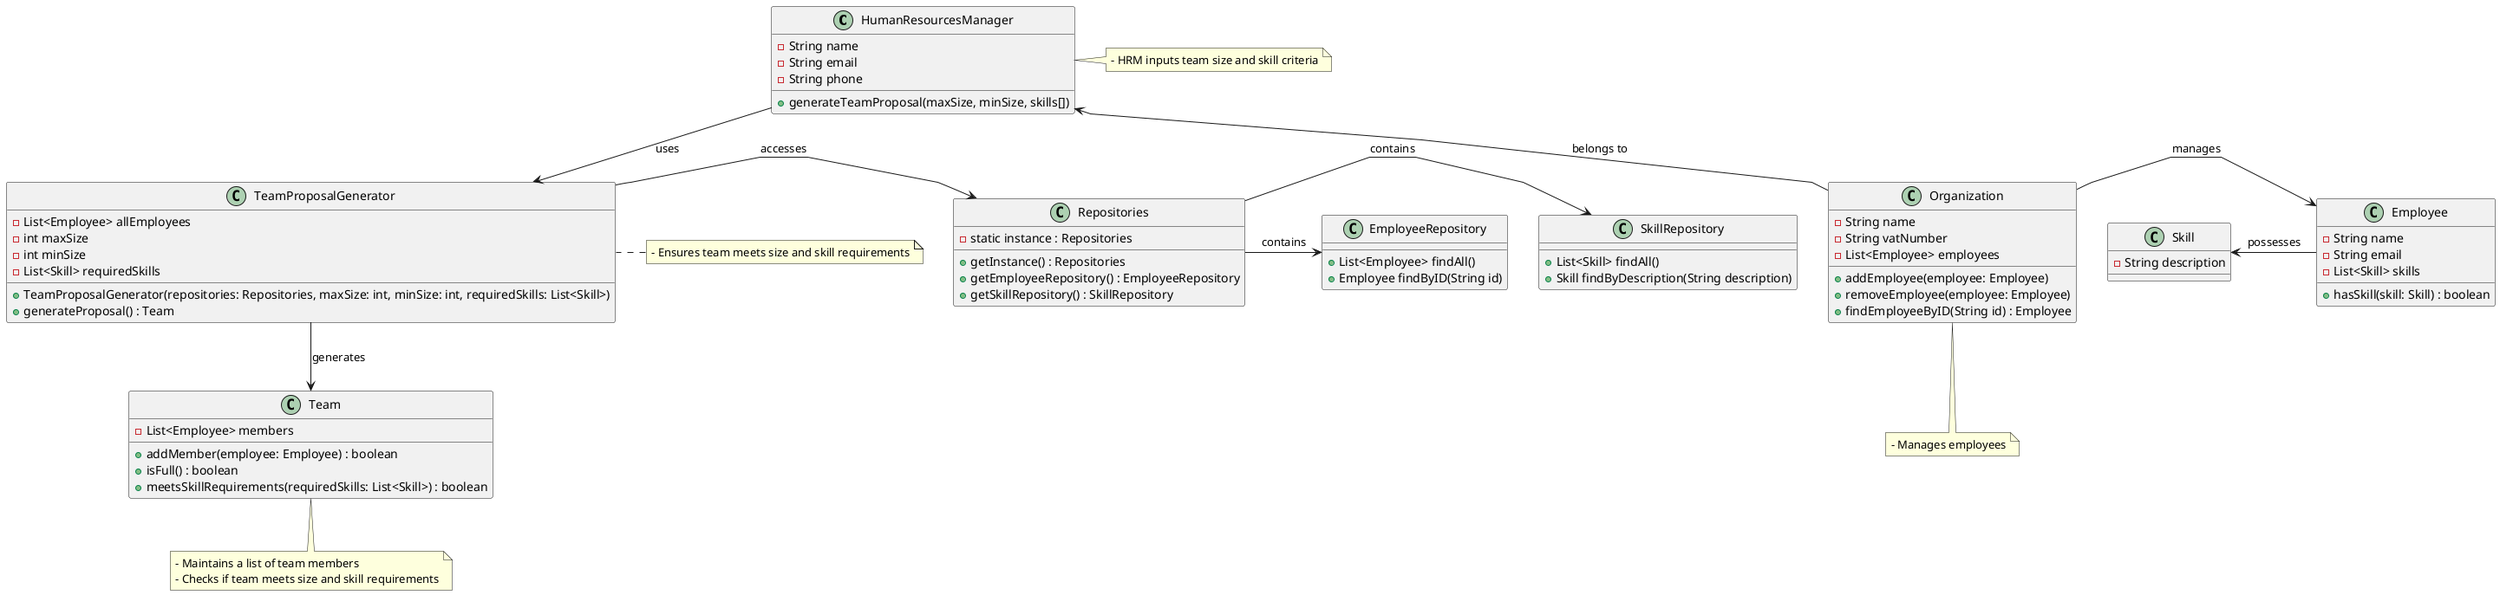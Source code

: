 @startuml
'skinparam monochrome true
skinparam packageStyle rectangle
skinparam shadowing false
skinparam linetype polyline
'skinparam classAttributeIconSize 0

class HumanResourcesManager {
  - String name
  - String email
  - String phone
  + generateTeamProposal(maxSize, minSize, skills[])
}

class Skill {
  - String description
}

class Employee {
  - String name
  - String email
  - List<Skill> skills
  + hasSkill(skill: Skill) : boolean
}

class Team {
  - List<Employee> members
  + addMember(employee: Employee) : boolean
  + isFull() : boolean
  + meetsSkillRequirements(requiredSkills: List<Skill>) : boolean
}

class TeamProposalGenerator {
  - List<Employee> allEmployees
  - int maxSize
  - int minSize
  - List<Skill> requiredSkills
  + TeamProposalGenerator(repositories: Repositories, maxSize: int, minSize: int, requiredSkills: List<Skill>)
  + generateProposal() : Team
}

class Repositories {
  - static instance : Repositories
  + getInstance() : Repositories
  + getEmployeeRepository() : EmployeeRepository
  + getSkillRepository() : SkillRepository
}

class EmployeeRepository {
  + List<Employee> findAll()
  + Employee findByID(String id)
}

class SkillRepository {
  + List<Skill> findAll()
  + Skill findByDescription(String description)
}

class Organization {
  - String name
  - String vatNumber
  - List<Employee> employees
  + addEmployee(employee: Employee)
  + removeEmployee(employee: Employee)
  + findEmployeeByID(String id) : Employee
}

note right of HumanResourcesManager
  - HRM inputs team size and skill criteria
end note

note left of TeamProposalGenerator
  - Ensures team meets size and skill requirements
end note

note bottom of Team
  - Maintains a list of team members
  - Checks if team meets size and skill requirements
end note

note bottom of Organization
  - Manages employees
end note

HumanResourcesManager -down-> TeamProposalGenerator : uses
TeamProposalGenerator -down-> Team : generates
Employee -left-> Skill : possesses
Organization -right-> Employee : manages
Organization -up-> HumanResourcesManager : belongs to
Repositories -right-> EmployeeRepository : contains
Repositories -right-> SkillRepository : contains
TeamProposalGenerator -right-> Repositories : accesses

@enduml